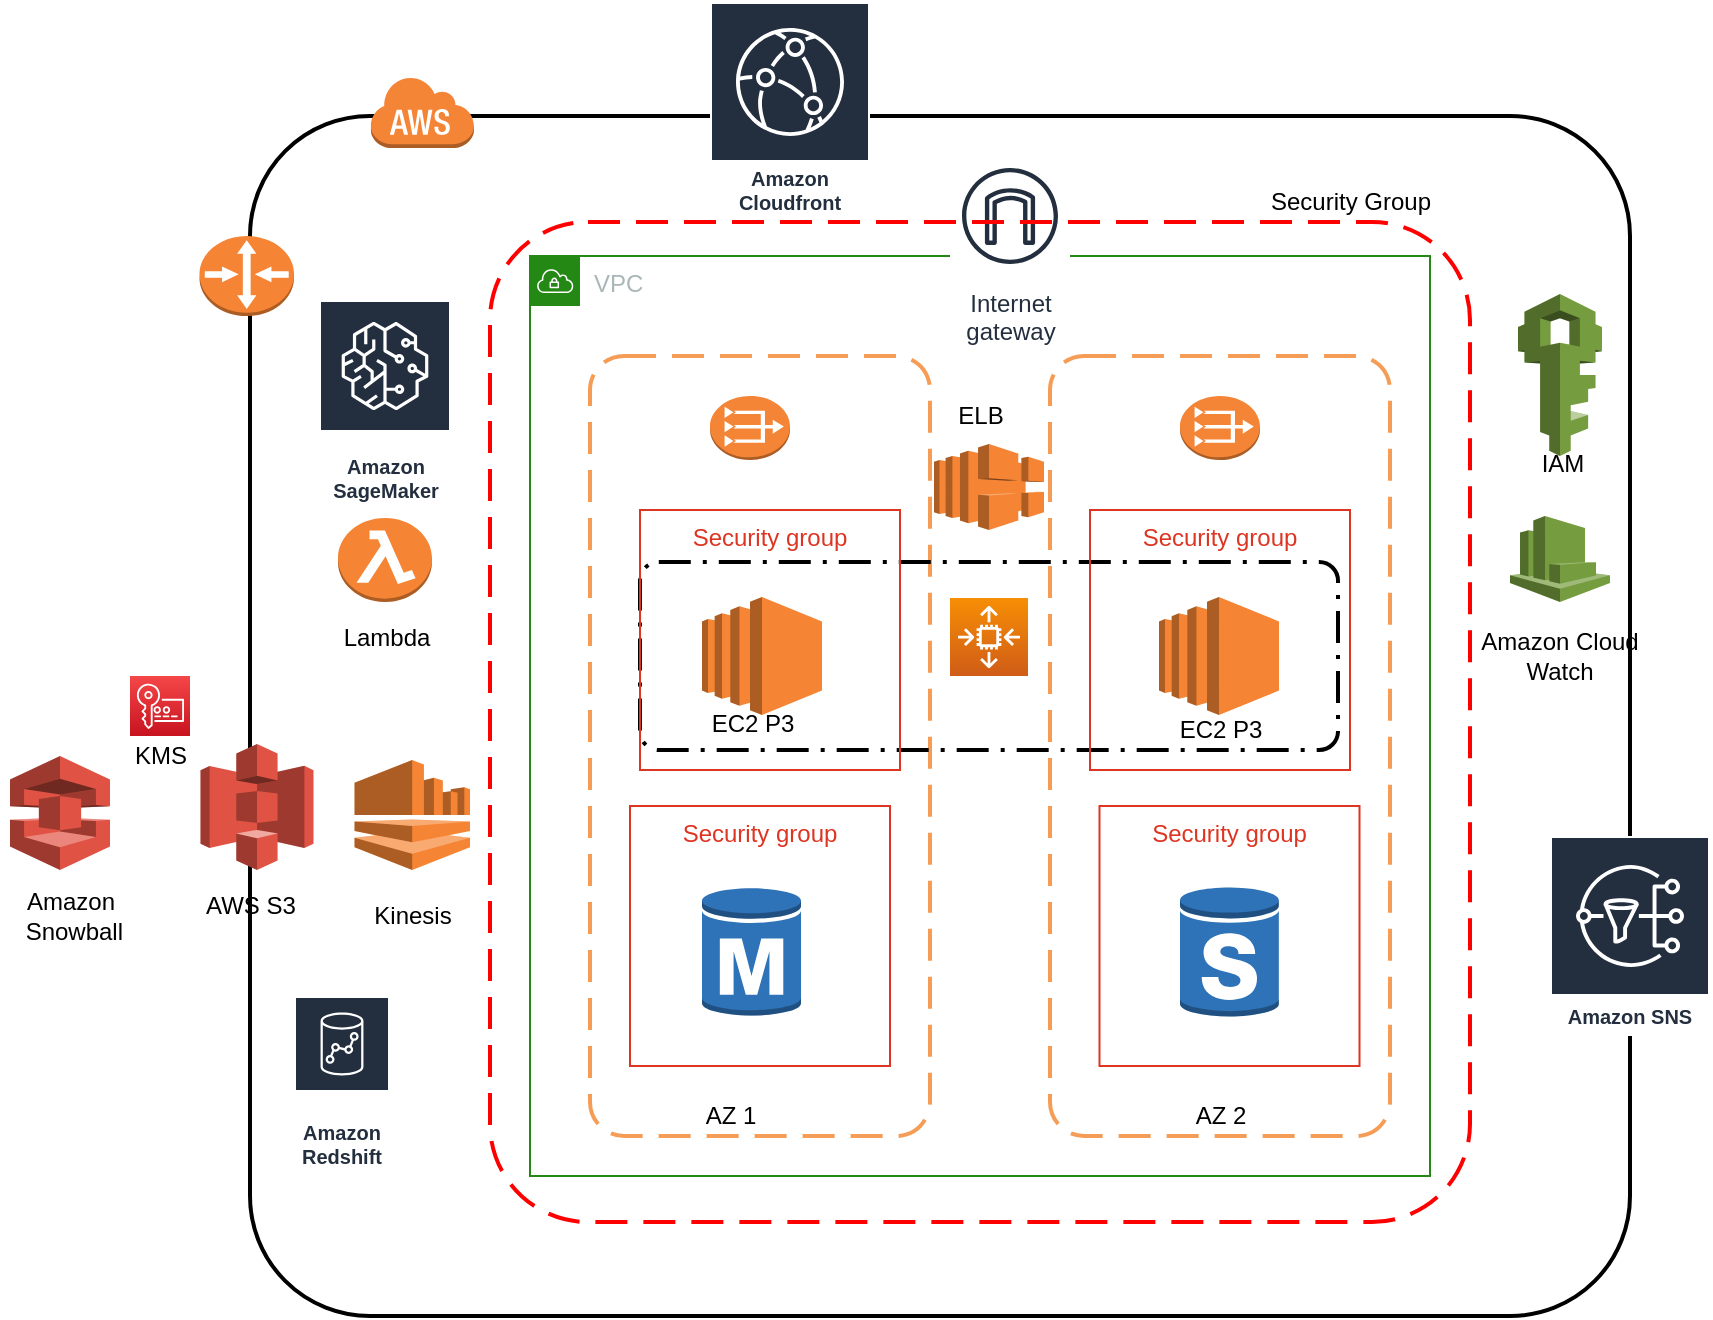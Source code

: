 <mxfile version="15.2.9" type="github">
  <diagram id="yq6AKoY6Dg_BBQN1_GT5" name="Page-1">
    <mxGraphModel dx="1351" dy="796" grid="1" gridSize="10" guides="1" tooltips="1" connect="1" arrows="1" fold="1" page="1" pageScale="1" pageWidth="2339" pageHeight="3300" math="0" shadow="0">
      <root>
        <mxCell id="0" />
        <mxCell id="1" parent="0" />
        <mxCell id="It4V4VKw1bJQXfxjGY4P-1" value="" style="rounded=1;arcSize=10;dashed=0;fillColor=none;gradientColor=none;strokeWidth=2;" vertex="1" parent="1">
          <mxGeometry x="160" y="130" width="690" height="600" as="geometry" />
        </mxCell>
        <mxCell id="It4V4VKw1bJQXfxjGY4P-2" value="" style="dashed=0;html=1;shape=mxgraph.aws3.cloud;fillColor=#F58536;gradientColor=none;dashed=0;" vertex="1" parent="1">
          <mxGeometry x="220" y="110" width="52" height="36" as="geometry" />
        </mxCell>
        <mxCell id="It4V4VKw1bJQXfxjGY4P-3" value="" style="outlineConnect=0;dashed=0;verticalLabelPosition=bottom;verticalAlign=top;align=center;html=1;shape=mxgraph.aws3.cloudwatch;fillColor=#759C3E;gradientColor=none;" vertex="1" parent="1">
          <mxGeometry x="790" y="330" width="50" height="43" as="geometry" />
        </mxCell>
        <mxCell id="It4V4VKw1bJQXfxjGY4P-4" value="Amazon Cloud Watch" style="text;html=1;strokeColor=none;fillColor=none;align=center;verticalAlign=middle;whiteSpace=wrap;rounded=0;" vertex="1" parent="1">
          <mxGeometry x="770" y="390" width="90" height="20" as="geometry" />
        </mxCell>
        <mxCell id="It4V4VKw1bJQXfxjGY4P-8" value="Amazon Cloudfront" style="sketch=0;outlineConnect=0;fontColor=#232F3E;gradientColor=none;strokeColor=#ffffff;fillColor=#232F3E;dashed=0;verticalLabelPosition=middle;verticalAlign=bottom;align=center;html=1;whiteSpace=wrap;fontSize=10;fontStyle=1;spacing=3;shape=mxgraph.aws4.productIcon;prIcon=mxgraph.aws4.cloudfront;" vertex="1" parent="1">
          <mxGeometry x="390" y="73" width="80" height="110" as="geometry" />
        </mxCell>
        <mxCell id="It4V4VKw1bJQXfxjGY4P-10" value="Amazon SNS" style="sketch=0;outlineConnect=0;fontColor=#232F3E;gradientColor=none;strokeColor=#ffffff;fillColor=#232F3E;dashed=0;verticalLabelPosition=middle;verticalAlign=bottom;align=center;html=1;whiteSpace=wrap;fontSize=10;fontStyle=1;spacing=3;shape=mxgraph.aws4.productIcon;prIcon=mxgraph.aws4.sns;" vertex="1" parent="1">
          <mxGeometry x="810" y="490" width="80" height="100" as="geometry" />
        </mxCell>
        <mxCell id="It4V4VKw1bJQXfxjGY4P-13" value="VPC" style="points=[[0,0],[0.25,0],[0.5,0],[0.75,0],[1,0],[1,0.25],[1,0.5],[1,0.75],[1,1],[0.75,1],[0.5,1],[0.25,1],[0,1],[0,0.75],[0,0.5],[0,0.25]];outlineConnect=0;gradientColor=none;html=1;whiteSpace=wrap;fontSize=12;fontStyle=0;shape=mxgraph.aws4.group;grIcon=mxgraph.aws4.group_vpc;strokeColor=#248814;fillColor=none;verticalAlign=top;align=left;spacingLeft=30;fontColor=#AAB7B8;dashed=0;" vertex="1" parent="1">
          <mxGeometry x="300" y="200" width="450" height="460" as="geometry" />
        </mxCell>
        <mxCell id="It4V4VKw1bJQXfxjGY4P-14" value="Internet&#xa;gateway" style="sketch=0;outlineConnect=0;fontColor=#232F3E;gradientColor=none;strokeColor=#232F3E;fillColor=#ffffff;dashed=0;verticalLabelPosition=bottom;verticalAlign=top;align=center;html=1;fontSize=12;fontStyle=0;aspect=fixed;shape=mxgraph.aws4.resourceIcon;resIcon=mxgraph.aws4.internet_gateway;" vertex="1" parent="1">
          <mxGeometry x="510" y="150" width="60" height="60" as="geometry" />
        </mxCell>
        <mxCell id="It4V4VKw1bJQXfxjGY4P-15" value="" style="outlineConnect=0;dashed=0;verticalLabelPosition=bottom;verticalAlign=top;align=center;html=1;shape=mxgraph.aws3.s3;fillColor=#E05243;gradientColor=none;" vertex="1" parent="1">
          <mxGeometry x="135.25" y="444" width="56.5" height="63" as="geometry" />
        </mxCell>
        <mxCell id="It4V4VKw1bJQXfxjGY4P-16" value="" style="outlineConnect=0;dashed=0;verticalLabelPosition=bottom;verticalAlign=top;align=center;html=1;shape=mxgraph.aws3.snowball;fillColor=#E05243;gradientColor=none;" vertex="1" parent="1">
          <mxGeometry x="40" y="450" width="50" height="57" as="geometry" />
        </mxCell>
        <mxCell id="It4V4VKw1bJQXfxjGY4P-17" value="Amazon&lt;br&gt;&amp;nbsp;Snowball" style="text;html=1;align=center;verticalAlign=middle;resizable=0;points=[];autosize=1;strokeColor=none;fillColor=none;" vertex="1" parent="1">
          <mxGeometry x="35" y="515" width="70" height="30" as="geometry" />
        </mxCell>
        <mxCell id="It4V4VKw1bJQXfxjGY4P-18" value="AWS S3" style="text;html=1;align=center;verticalAlign=middle;resizable=0;points=[];autosize=1;strokeColor=none;fillColor=none;" vertex="1" parent="1">
          <mxGeometry x="130" y="515" width="60" height="20" as="geometry" />
        </mxCell>
        <mxCell id="It4V4VKw1bJQXfxjGY4P-19" value="" style="outlineConnect=0;dashed=0;verticalLabelPosition=bottom;verticalAlign=top;align=center;html=1;shape=mxgraph.aws3.kinesis;fillColor=#F58534;gradientColor=none;" vertex="1" parent="1">
          <mxGeometry x="212.26" y="452" width="57.75" height="55" as="geometry" />
        </mxCell>
        <mxCell id="It4V4VKw1bJQXfxjGY4P-20" value="Kinesis" style="text;html=1;align=center;verticalAlign=middle;resizable=0;points=[];autosize=1;strokeColor=none;fillColor=none;" vertex="1" parent="1">
          <mxGeometry x="216.13" y="520" width="50" height="20" as="geometry" />
        </mxCell>
        <mxCell id="It4V4VKw1bJQXfxjGY4P-23" value="" style="rounded=1;arcSize=10;dashed=1;strokeColor=#ff0000;fillColor=none;gradientColor=none;dashPattern=8 4;strokeWidth=2;" vertex="1" parent="1">
          <mxGeometry x="280" y="183" width="490" height="500" as="geometry" />
        </mxCell>
        <mxCell id="It4V4VKw1bJQXfxjGY4P-24" value="Security Group" style="text;html=1;align=center;verticalAlign=middle;resizable=0;points=[];autosize=1;strokeColor=none;fillColor=none;" vertex="1" parent="1">
          <mxGeometry x="660" y="163" width="100" height="20" as="geometry" />
        </mxCell>
        <mxCell id="It4V4VKw1bJQXfxjGY4P-25" value="" style="rounded=1;arcSize=10;dashed=1;strokeColor=#F59D56;fillColor=none;gradientColor=none;dashPattern=8 4;strokeWidth=2;" vertex="1" parent="1">
          <mxGeometry x="330" y="250" width="170" height="390" as="geometry" />
        </mxCell>
        <mxCell id="It4V4VKw1bJQXfxjGY4P-26" value="AZ 1" style="text;html=1;align=center;verticalAlign=middle;resizable=0;points=[];autosize=1;strokeColor=none;fillColor=none;" vertex="1" parent="1">
          <mxGeometry x="380" y="620" width="40" height="20" as="geometry" />
        </mxCell>
        <mxCell id="It4V4VKw1bJQXfxjGY4P-27" value="" style="rounded=1;arcSize=10;dashed=1;strokeColor=#F59D56;fillColor=none;gradientColor=none;dashPattern=8 4;strokeWidth=2;" vertex="1" parent="1">
          <mxGeometry x="560" y="250" width="170" height="390" as="geometry" />
        </mxCell>
        <mxCell id="It4V4VKw1bJQXfxjGY4P-28" value="AZ 2" style="text;html=1;align=center;verticalAlign=middle;resizable=0;points=[];autosize=1;strokeColor=none;fillColor=none;" vertex="1" parent="1">
          <mxGeometry x="625" y="620" width="40" height="20" as="geometry" />
        </mxCell>
        <mxCell id="It4V4VKw1bJQXfxjGY4P-29" value="" style="outlineConnect=0;dashed=0;verticalLabelPosition=bottom;verticalAlign=top;align=center;html=1;shape=mxgraph.aws3.lambda_function;fillColor=#F58534;gradientColor=none;" vertex="1" parent="1">
          <mxGeometry x="204" y="331" width="47" height="42" as="geometry" />
        </mxCell>
        <mxCell id="It4V4VKw1bJQXfxjGY4P-30" value="Lambda" style="text;html=1;align=center;verticalAlign=middle;resizable=0;points=[];autosize=1;strokeColor=none;fillColor=none;" vertex="1" parent="1">
          <mxGeometry x="197.5" y="380.5" width="60" height="20" as="geometry" />
        </mxCell>
        <mxCell id="It4V4VKw1bJQXfxjGY4P-31" value="" style="outlineConnect=0;dashed=0;verticalLabelPosition=bottom;verticalAlign=top;align=center;html=1;shape=mxgraph.aws3.vpc_nat_gateway;fillColor=#F58536;gradientColor=none;" vertex="1" parent="1">
          <mxGeometry x="390" y="270" width="40" height="32" as="geometry" />
        </mxCell>
        <mxCell id="It4V4VKw1bJQXfxjGY4P-32" value="" style="outlineConnect=0;dashed=0;verticalLabelPosition=bottom;verticalAlign=top;align=center;html=1;shape=mxgraph.aws3.vpc_nat_gateway;fillColor=#F58536;gradientColor=none;" vertex="1" parent="1">
          <mxGeometry x="625" y="270" width="40" height="32" as="geometry" />
        </mxCell>
        <mxCell id="It4V4VKw1bJQXfxjGY4P-34" value="" style="outlineConnect=0;dashed=0;verticalLabelPosition=bottom;verticalAlign=top;align=center;html=1;shape=mxgraph.aws3.elastic_load_balancing;fillColor=#F58534;gradientColor=none;" vertex="1" parent="1">
          <mxGeometry x="502" y="294" width="55" height="43" as="geometry" />
        </mxCell>
        <mxCell id="It4V4VKw1bJQXfxjGY4P-35" value="ELB" style="text;html=1;align=center;verticalAlign=middle;resizable=0;points=[];autosize=1;strokeColor=none;fillColor=none;" vertex="1" parent="1">
          <mxGeometry x="505" y="270" width="40" height="20" as="geometry" />
        </mxCell>
        <mxCell id="It4V4VKw1bJQXfxjGY4P-39" value="EC2 P3" style="text;html=1;align=center;verticalAlign=middle;resizable=0;points=[];autosize=1;strokeColor=none;fillColor=none;" vertex="1" parent="1">
          <mxGeometry x="614.5" y="427" width="60" height="20" as="geometry" />
        </mxCell>
        <mxCell id="It4V4VKw1bJQXfxjGY4P-40" value="" style="sketch=0;points=[[0,0,0],[0.25,0,0],[0.5,0,0],[0.75,0,0],[1,0,0],[0,1,0],[0.25,1,0],[0.5,1,0],[0.75,1,0],[1,1,0],[0,0.25,0],[0,0.5,0],[0,0.75,0],[1,0.25,0],[1,0.5,0],[1,0.75,0]];outlineConnect=0;fontColor=#232F3E;gradientColor=#F78E04;gradientDirection=north;fillColor=#D05C17;strokeColor=#ffffff;dashed=0;verticalLabelPosition=bottom;verticalAlign=top;align=center;html=1;fontSize=12;fontStyle=0;aspect=fixed;shape=mxgraph.aws4.resourceIcon;resIcon=mxgraph.aws4.auto_scaling2;" vertex="1" parent="1">
          <mxGeometry x="510" y="371" width="39" height="39" as="geometry" />
        </mxCell>
        <mxCell id="It4V4VKw1bJQXfxjGY4P-41" value="" style="rounded=1;arcSize=10;dashed=1;fillColor=none;gradientColor=none;dashPattern=8 3 1 3;strokeWidth=2;" vertex="1" parent="1">
          <mxGeometry x="355" y="353" width="349" height="94" as="geometry" />
        </mxCell>
        <mxCell id="It4V4VKw1bJQXfxjGY4P-42" value="" style="sketch=0;points=[[0,0,0],[0.25,0,0],[0.5,0,0],[0.75,0,0],[1,0,0],[0,1,0],[0.25,1,0],[0.5,1,0],[0.75,1,0],[1,1,0],[0,0.25,0],[0,0.5,0],[0,0.75,0],[1,0.25,0],[1,0.5,0],[1,0.75,0]];outlineConnect=0;fontColor=#232F3E;gradientColor=#F54749;gradientDirection=north;fillColor=#C7131F;strokeColor=#ffffff;dashed=0;verticalLabelPosition=bottom;verticalAlign=top;align=center;html=1;fontSize=12;fontStyle=0;aspect=fixed;shape=mxgraph.aws4.resourceIcon;resIcon=mxgraph.aws4.key_management_service;" vertex="1" parent="1">
          <mxGeometry x="100" y="410" width="30" height="30" as="geometry" />
        </mxCell>
        <mxCell id="It4V4VKw1bJQXfxjGY4P-43" value="KMS" style="text;html=1;align=center;verticalAlign=middle;resizable=0;points=[];autosize=1;strokeColor=none;fillColor=none;" vertex="1" parent="1">
          <mxGeometry x="95.25" y="440" width="40" height="20" as="geometry" />
        </mxCell>
        <mxCell id="It4V4VKw1bJQXfxjGY4P-44" value="Security group" style="fillColor=none;strokeColor=#DD3522;verticalAlign=top;fontStyle=0;fontColor=#DD3522;" vertex="1" parent="1">
          <mxGeometry x="355" y="327" width="130" height="130" as="geometry" />
        </mxCell>
        <mxCell id="It4V4VKw1bJQXfxjGY4P-45" value="Security group" style="fillColor=none;strokeColor=#DD3522;verticalAlign=top;fontStyle=0;fontColor=#DD3522;" vertex="1" parent="1">
          <mxGeometry x="580" y="327" width="130" height="130" as="geometry" />
        </mxCell>
        <mxCell id="It4V4VKw1bJQXfxjGY4P-46" value="" style="outlineConnect=0;dashed=0;verticalLabelPosition=bottom;verticalAlign=top;align=center;html=1;shape=mxgraph.aws3.rds_db_instance;fillColor=#2E73B8;gradientColor=none;" vertex="1" parent="1">
          <mxGeometry x="386" y="515" width="49.5" height="66" as="geometry" />
        </mxCell>
        <mxCell id="It4V4VKw1bJQXfxjGY4P-47" value="" style="outlineConnect=0;dashed=0;verticalLabelPosition=bottom;verticalAlign=top;align=center;html=1;shape=mxgraph.aws3.rds_db_instance_standby_multi_az;fillColor=#2E73B8;gradientColor=none;" vertex="1" parent="1">
          <mxGeometry x="625" y="515" width="49.5" height="66" as="geometry" />
        </mxCell>
        <mxCell id="It4V4VKw1bJQXfxjGY4P-48" value="Security group" style="fillColor=none;strokeColor=#DD3522;verticalAlign=top;fontStyle=0;fontColor=#DD3522;" vertex="1" parent="1">
          <mxGeometry x="350" y="475" width="130" height="130" as="geometry" />
        </mxCell>
        <mxCell id="It4V4VKw1bJQXfxjGY4P-49" value="Security group" style="fillColor=none;strokeColor=#DD3522;verticalAlign=top;fontStyle=0;fontColor=#DD3522;" vertex="1" parent="1">
          <mxGeometry x="584.75" y="475" width="130" height="130" as="geometry" />
        </mxCell>
        <mxCell id="It4V4VKw1bJQXfxjGY4P-50" value="" style="outlineConnect=0;dashed=0;verticalLabelPosition=bottom;verticalAlign=top;align=center;html=1;shape=mxgraph.aws3.iam;fillColor=#759C3E;gradientColor=none;" vertex="1" parent="1">
          <mxGeometry x="794" y="219" width="42" height="81" as="geometry" />
        </mxCell>
        <mxCell id="It4V4VKw1bJQXfxjGY4P-51" value="IAM" style="text;html=1;align=center;verticalAlign=middle;resizable=0;points=[];autosize=1;strokeColor=none;fillColor=none;" vertex="1" parent="1">
          <mxGeometry x="796" y="294" width="40" height="20" as="geometry" />
        </mxCell>
        <mxCell id="It4V4VKw1bJQXfxjGY4P-52" value="" style="outlineConnect=0;dashed=0;verticalLabelPosition=bottom;verticalAlign=top;align=center;html=1;shape=mxgraph.aws3.ec2;fillColor=#F58534;gradientColor=none;" vertex="1" parent="1">
          <mxGeometry x="386" y="370.5" width="60" height="59" as="geometry" />
        </mxCell>
        <mxCell id="It4V4VKw1bJQXfxjGY4P-53" value="" style="outlineConnect=0;dashed=0;verticalLabelPosition=bottom;verticalAlign=top;align=center;html=1;shape=mxgraph.aws3.ec2;fillColor=#F58534;gradientColor=none;" vertex="1" parent="1">
          <mxGeometry x="614.5" y="370.5" width="60" height="59" as="geometry" />
        </mxCell>
        <mxCell id="It4V4VKw1bJQXfxjGY4P-54" value="EC2 P3" style="text;html=1;align=center;verticalAlign=middle;resizable=0;points=[];autosize=1;strokeColor=none;fillColor=none;" vertex="1" parent="1">
          <mxGeometry x="380.75" y="424" width="60" height="20" as="geometry" />
        </mxCell>
        <mxCell id="It4V4VKw1bJQXfxjGY4P-55" value="Amazon Redshift" style="sketch=0;outlineConnect=0;fontColor=#232F3E;gradientColor=none;strokeColor=#ffffff;fillColor=#232F3E;dashed=0;verticalLabelPosition=middle;verticalAlign=bottom;align=center;html=1;whiteSpace=wrap;fontSize=10;fontStyle=1;spacing=3;shape=mxgraph.aws4.productIcon;prIcon=mxgraph.aws4.redshift;" vertex="1" parent="1">
          <mxGeometry x="182" y="570" width="48" height="90" as="geometry" />
        </mxCell>
        <mxCell id="It4V4VKw1bJQXfxjGY4P-57" value="" style="outlineConnect=0;dashed=0;verticalLabelPosition=bottom;verticalAlign=top;align=center;html=1;shape=mxgraph.aws3.router;fillColor=#F58534;gradientColor=none;" vertex="1" parent="1">
          <mxGeometry x="134.75" y="190" width="47.25" height="40" as="geometry" />
        </mxCell>
        <mxCell id="It4V4VKw1bJQXfxjGY4P-58" value="Amazon SageMaker" style="sketch=0;outlineConnect=0;fontColor=#232F3E;gradientColor=none;strokeColor=#ffffff;fillColor=#232F3E;dashed=0;verticalLabelPosition=middle;verticalAlign=bottom;align=center;html=1;whiteSpace=wrap;fontSize=10;fontStyle=1;spacing=3;shape=mxgraph.aws4.productIcon;prIcon=mxgraph.aws4.sagemaker;" vertex="1" parent="1">
          <mxGeometry x="194.5" y="222" width="66" height="105" as="geometry" />
        </mxCell>
      </root>
    </mxGraphModel>
  </diagram>
</mxfile>

